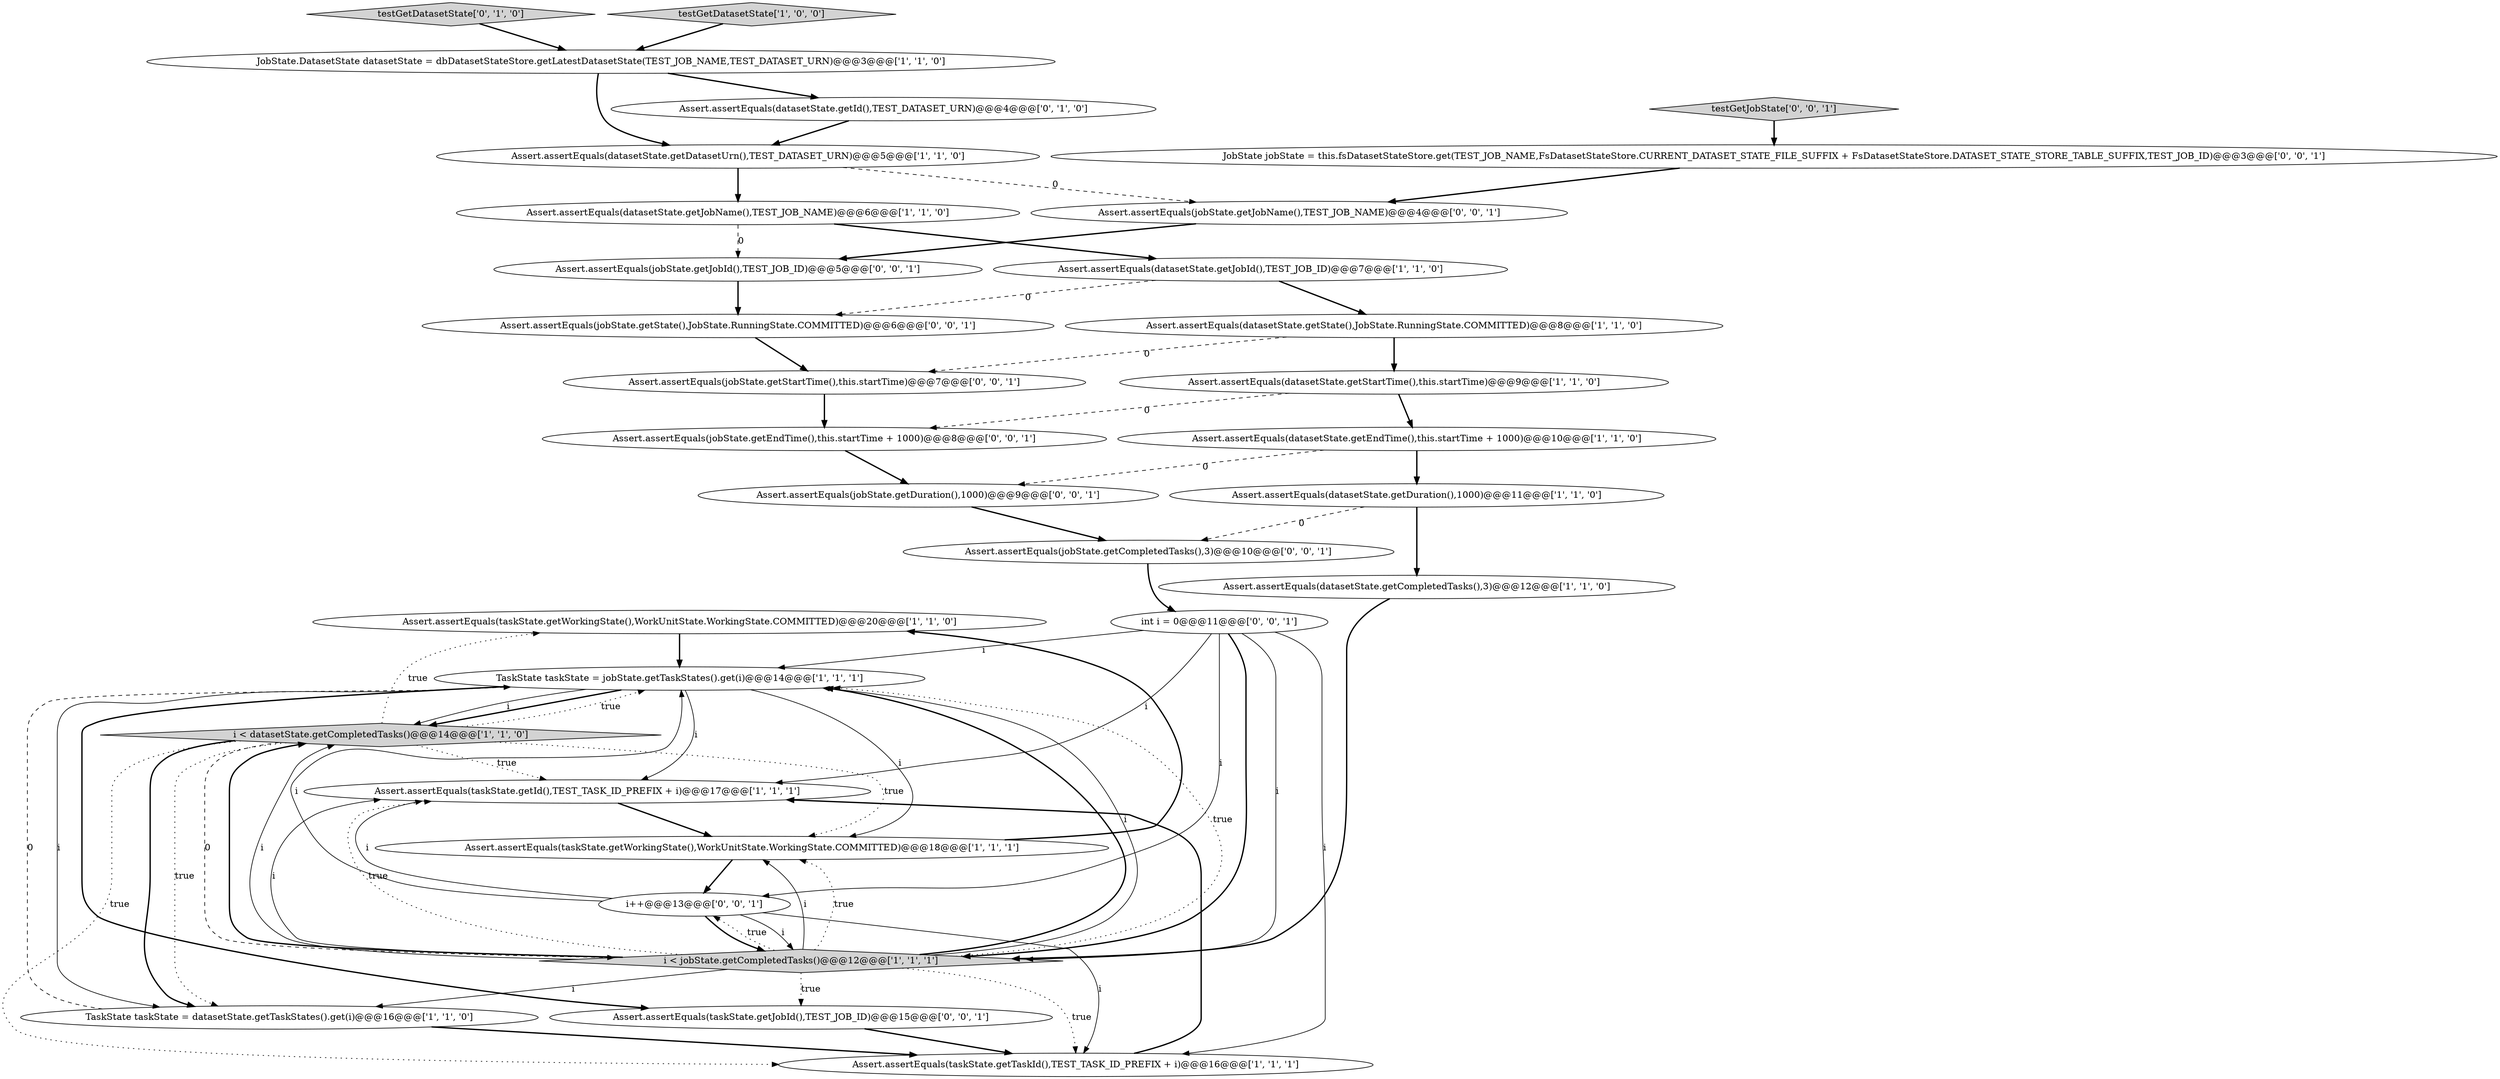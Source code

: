 digraph {
16 [style = filled, label = "Assert.assertEquals(taskState.getWorkingState(),WorkUnitState.WorkingState.COMMITTED)@@@20@@@['1', '1', '0']", fillcolor = white, shape = ellipse image = "AAA0AAABBB1BBB"];
15 [style = filled, label = "i < jobState.getCompletedTasks()@@@12@@@['1', '1', '1']", fillcolor = lightgray, shape = diamond image = "AAA0AAABBB1BBB"];
25 [style = filled, label = "Assert.assertEquals(jobState.getState(),JobState.RunningState.COMMITTED)@@@6@@@['0', '0', '1']", fillcolor = white, shape = ellipse image = "AAA0AAABBB3BBB"];
18 [style = filled, label = "testGetDatasetState['0', '1', '0']", fillcolor = lightgray, shape = diamond image = "AAA0AAABBB2BBB"];
28 [style = filled, label = "Assert.assertEquals(jobState.getDuration(),1000)@@@9@@@['0', '0', '1']", fillcolor = white, shape = ellipse image = "AAA0AAABBB3BBB"];
2 [style = filled, label = "i < datasetState.getCompletedTasks()@@@14@@@['1', '1', '0']", fillcolor = lightgray, shape = diamond image = "AAA0AAABBB1BBB"];
13 [style = filled, label = "Assert.assertEquals(taskState.getTaskId(),TEST_TASK_ID_PREFIX + i)@@@16@@@['1', '1', '1']", fillcolor = white, shape = ellipse image = "AAA0AAABBB1BBB"];
5 [style = filled, label = "Assert.assertEquals(datasetState.getState(),JobState.RunningState.COMMITTED)@@@8@@@['1', '1', '0']", fillcolor = white, shape = ellipse image = "AAA0AAABBB1BBB"];
17 [style = filled, label = "Assert.assertEquals(datasetState.getDatasetUrn(),TEST_DATASET_URN)@@@5@@@['1', '1', '0']", fillcolor = white, shape = ellipse image = "AAA0AAABBB1BBB"];
22 [style = filled, label = "Assert.assertEquals(jobState.getJobId(),TEST_JOB_ID)@@@5@@@['0', '0', '1']", fillcolor = white, shape = ellipse image = "AAA0AAABBB3BBB"];
31 [style = filled, label = "JobState jobState = this.fsDatasetStateStore.get(TEST_JOB_NAME,FsDatasetStateStore.CURRENT_DATASET_STATE_FILE_SUFFIX + FsDatasetStateStore.DATASET_STATE_STORE_TABLE_SUFFIX,TEST_JOB_ID)@@@3@@@['0', '0', '1']", fillcolor = white, shape = ellipse image = "AAA0AAABBB3BBB"];
1 [style = filled, label = "Assert.assertEquals(taskState.getWorkingState(),WorkUnitState.WorkingState.COMMITTED)@@@18@@@['1', '1', '1']", fillcolor = white, shape = ellipse image = "AAA0AAABBB1BBB"];
4 [style = filled, label = "TaskState taskState = jobState.getTaskStates().get(i)@@@14@@@['1', '1', '1']", fillcolor = white, shape = ellipse image = "AAA0AAABBB1BBB"];
3 [style = filled, label = "Assert.assertEquals(datasetState.getCompletedTasks(),3)@@@12@@@['1', '1', '0']", fillcolor = white, shape = ellipse image = "AAA0AAABBB1BBB"];
14 [style = filled, label = "JobState.DatasetState datasetState = dbDatasetStateStore.getLatestDatasetState(TEST_JOB_NAME,TEST_DATASET_URN)@@@3@@@['1', '1', '0']", fillcolor = white, shape = ellipse image = "AAA0AAABBB1BBB"];
7 [style = filled, label = "TaskState taskState = datasetState.getTaskStates().get(i)@@@16@@@['1', '1', '0']", fillcolor = white, shape = ellipse image = "AAA0AAABBB1BBB"];
20 [style = filled, label = "Assert.assertEquals(taskState.getJobId(),TEST_JOB_ID)@@@15@@@['0', '0', '1']", fillcolor = white, shape = ellipse image = "AAA0AAABBB3BBB"];
27 [style = filled, label = "Assert.assertEquals(jobState.getStartTime(),this.startTime)@@@7@@@['0', '0', '1']", fillcolor = white, shape = ellipse image = "AAA0AAABBB3BBB"];
19 [style = filled, label = "Assert.assertEquals(datasetState.getId(),TEST_DATASET_URN)@@@4@@@['0', '1', '0']", fillcolor = white, shape = ellipse image = "AAA1AAABBB2BBB"];
23 [style = filled, label = "Assert.assertEquals(jobState.getCompletedTasks(),3)@@@10@@@['0', '0', '1']", fillcolor = white, shape = ellipse image = "AAA0AAABBB3BBB"];
30 [style = filled, label = "testGetJobState['0', '0', '1']", fillcolor = lightgray, shape = diamond image = "AAA0AAABBB3BBB"];
10 [style = filled, label = "Assert.assertEquals(datasetState.getEndTime(),this.startTime + 1000)@@@10@@@['1', '1', '0']", fillcolor = white, shape = ellipse image = "AAA0AAABBB1BBB"];
24 [style = filled, label = "i++@@@13@@@['0', '0', '1']", fillcolor = white, shape = ellipse image = "AAA0AAABBB3BBB"];
21 [style = filled, label = "Assert.assertEquals(jobState.getEndTime(),this.startTime + 1000)@@@8@@@['0', '0', '1']", fillcolor = white, shape = ellipse image = "AAA0AAABBB3BBB"];
9 [style = filled, label = "Assert.assertEquals(datasetState.getJobId(),TEST_JOB_ID)@@@7@@@['1', '1', '0']", fillcolor = white, shape = ellipse image = "AAA0AAABBB1BBB"];
12 [style = filled, label = "Assert.assertEquals(datasetState.getStartTime(),this.startTime)@@@9@@@['1', '1', '0']", fillcolor = white, shape = ellipse image = "AAA0AAABBB1BBB"];
8 [style = filled, label = "Assert.assertEquals(taskState.getId(),TEST_TASK_ID_PREFIX + i)@@@17@@@['1', '1', '1']", fillcolor = white, shape = ellipse image = "AAA0AAABBB1BBB"];
11 [style = filled, label = "Assert.assertEquals(datasetState.getDuration(),1000)@@@11@@@['1', '1', '0']", fillcolor = white, shape = ellipse image = "AAA0AAABBB1BBB"];
29 [style = filled, label = "int i = 0@@@11@@@['0', '0', '1']", fillcolor = white, shape = ellipse image = "AAA0AAABBB3BBB"];
26 [style = filled, label = "Assert.assertEquals(jobState.getJobName(),TEST_JOB_NAME)@@@4@@@['0', '0', '1']", fillcolor = white, shape = ellipse image = "AAA0AAABBB3BBB"];
0 [style = filled, label = "testGetDatasetState['1', '0', '0']", fillcolor = lightgray, shape = diamond image = "AAA0AAABBB1BBB"];
6 [style = filled, label = "Assert.assertEquals(datasetState.getJobName(),TEST_JOB_NAME)@@@6@@@['1', '1', '0']", fillcolor = white, shape = ellipse image = "AAA0AAABBB1BBB"];
29->4 [style = solid, label="i"];
26->22 [style = bold, label=""];
11->3 [style = bold, label=""];
14->17 [style = bold, label=""];
15->8 [style = solid, label="i"];
7->4 [style = dashed, label="0"];
24->4 [style = solid, label="i"];
24->8 [style = solid, label="i"];
2->4 [style = dotted, label="true"];
15->13 [style = dotted, label="true"];
16->4 [style = bold, label=""];
10->28 [style = dashed, label="0"];
2->7 [style = bold, label=""];
2->8 [style = dotted, label="true"];
11->23 [style = dashed, label="0"];
17->26 [style = dashed, label="0"];
15->1 [style = dotted, label="true"];
24->13 [style = solid, label="i"];
15->4 [style = bold, label=""];
24->15 [style = bold, label=""];
28->23 [style = bold, label=""];
4->1 [style = solid, label="i"];
10->11 [style = bold, label=""];
2->16 [style = dotted, label="true"];
14->19 [style = bold, label=""];
5->27 [style = dashed, label="0"];
2->15 [style = dashed, label="0"];
31->26 [style = bold, label=""];
1->24 [style = bold, label=""];
4->7 [style = solid, label="i"];
4->20 [style = bold, label=""];
4->8 [style = solid, label="i"];
15->2 [style = bold, label=""];
6->22 [style = dashed, label="0"];
15->7 [style = solid, label="i"];
4->2 [style = bold, label=""];
24->15 [style = solid, label="i"];
30->31 [style = bold, label=""];
6->9 [style = bold, label=""];
8->1 [style = bold, label=""];
7->13 [style = bold, label=""];
29->15 [style = solid, label="i"];
4->2 [style = solid, label="i"];
12->10 [style = bold, label=""];
15->4 [style = solid, label="i"];
2->1 [style = dotted, label="true"];
15->8 [style = dotted, label="true"];
20->13 [style = bold, label=""];
9->25 [style = dashed, label="0"];
15->1 [style = solid, label="i"];
17->6 [style = bold, label=""];
22->25 [style = bold, label=""];
2->13 [style = dotted, label="true"];
19->17 [style = bold, label=""];
15->20 [style = dotted, label="true"];
3->15 [style = bold, label=""];
29->15 [style = bold, label=""];
29->8 [style = solid, label="i"];
5->12 [style = bold, label=""];
15->4 [style = dotted, label="true"];
13->8 [style = bold, label=""];
1->16 [style = bold, label=""];
0->14 [style = bold, label=""];
18->14 [style = bold, label=""];
25->27 [style = bold, label=""];
29->13 [style = solid, label="i"];
9->5 [style = bold, label=""];
29->24 [style = solid, label="i"];
12->21 [style = dashed, label="0"];
15->24 [style = dotted, label="true"];
21->28 [style = bold, label=""];
2->7 [style = dotted, label="true"];
27->21 [style = bold, label=""];
23->29 [style = bold, label=""];
15->2 [style = solid, label="i"];
}
